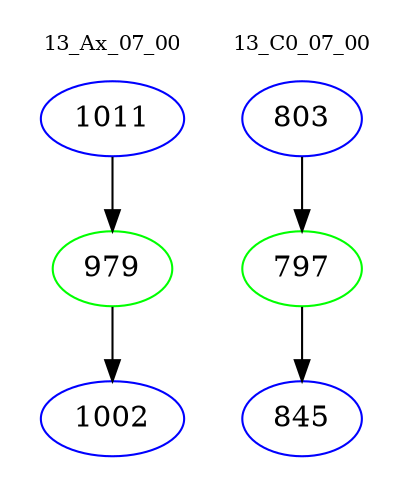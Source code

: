 digraph{
subgraph cluster_0 {
color = white
label = "13_Ax_07_00";
fontsize=10;
T0_1011 [label="1011", color="blue"]
T0_1011 -> T0_979 [color="black"]
T0_979 [label="979", color="green"]
T0_979 -> T0_1002 [color="black"]
T0_1002 [label="1002", color="blue"]
}
subgraph cluster_1 {
color = white
label = "13_C0_07_00";
fontsize=10;
T1_803 [label="803", color="blue"]
T1_803 -> T1_797 [color="black"]
T1_797 [label="797", color="green"]
T1_797 -> T1_845 [color="black"]
T1_845 [label="845", color="blue"]
}
}
